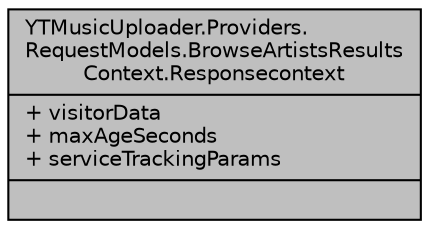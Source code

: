 digraph "YTMusicUploader.Providers.RequestModels.BrowseArtistsResultsContext.Responsecontext"
{
 // LATEX_PDF_SIZE
  edge [fontname="Helvetica",fontsize="10",labelfontname="Helvetica",labelfontsize="10"];
  node [fontname="Helvetica",fontsize="10",shape=record];
  Node1 [label="{YTMusicUploader.Providers.\lRequestModels.BrowseArtistsResults\lContext.Responsecontext\n|+ visitorData\l+ maxAgeSeconds\l+ serviceTrackingParams\l|}",height=0.2,width=0.4,color="black", fillcolor="grey75", style="filled", fontcolor="black",tooltip=" "];
}
